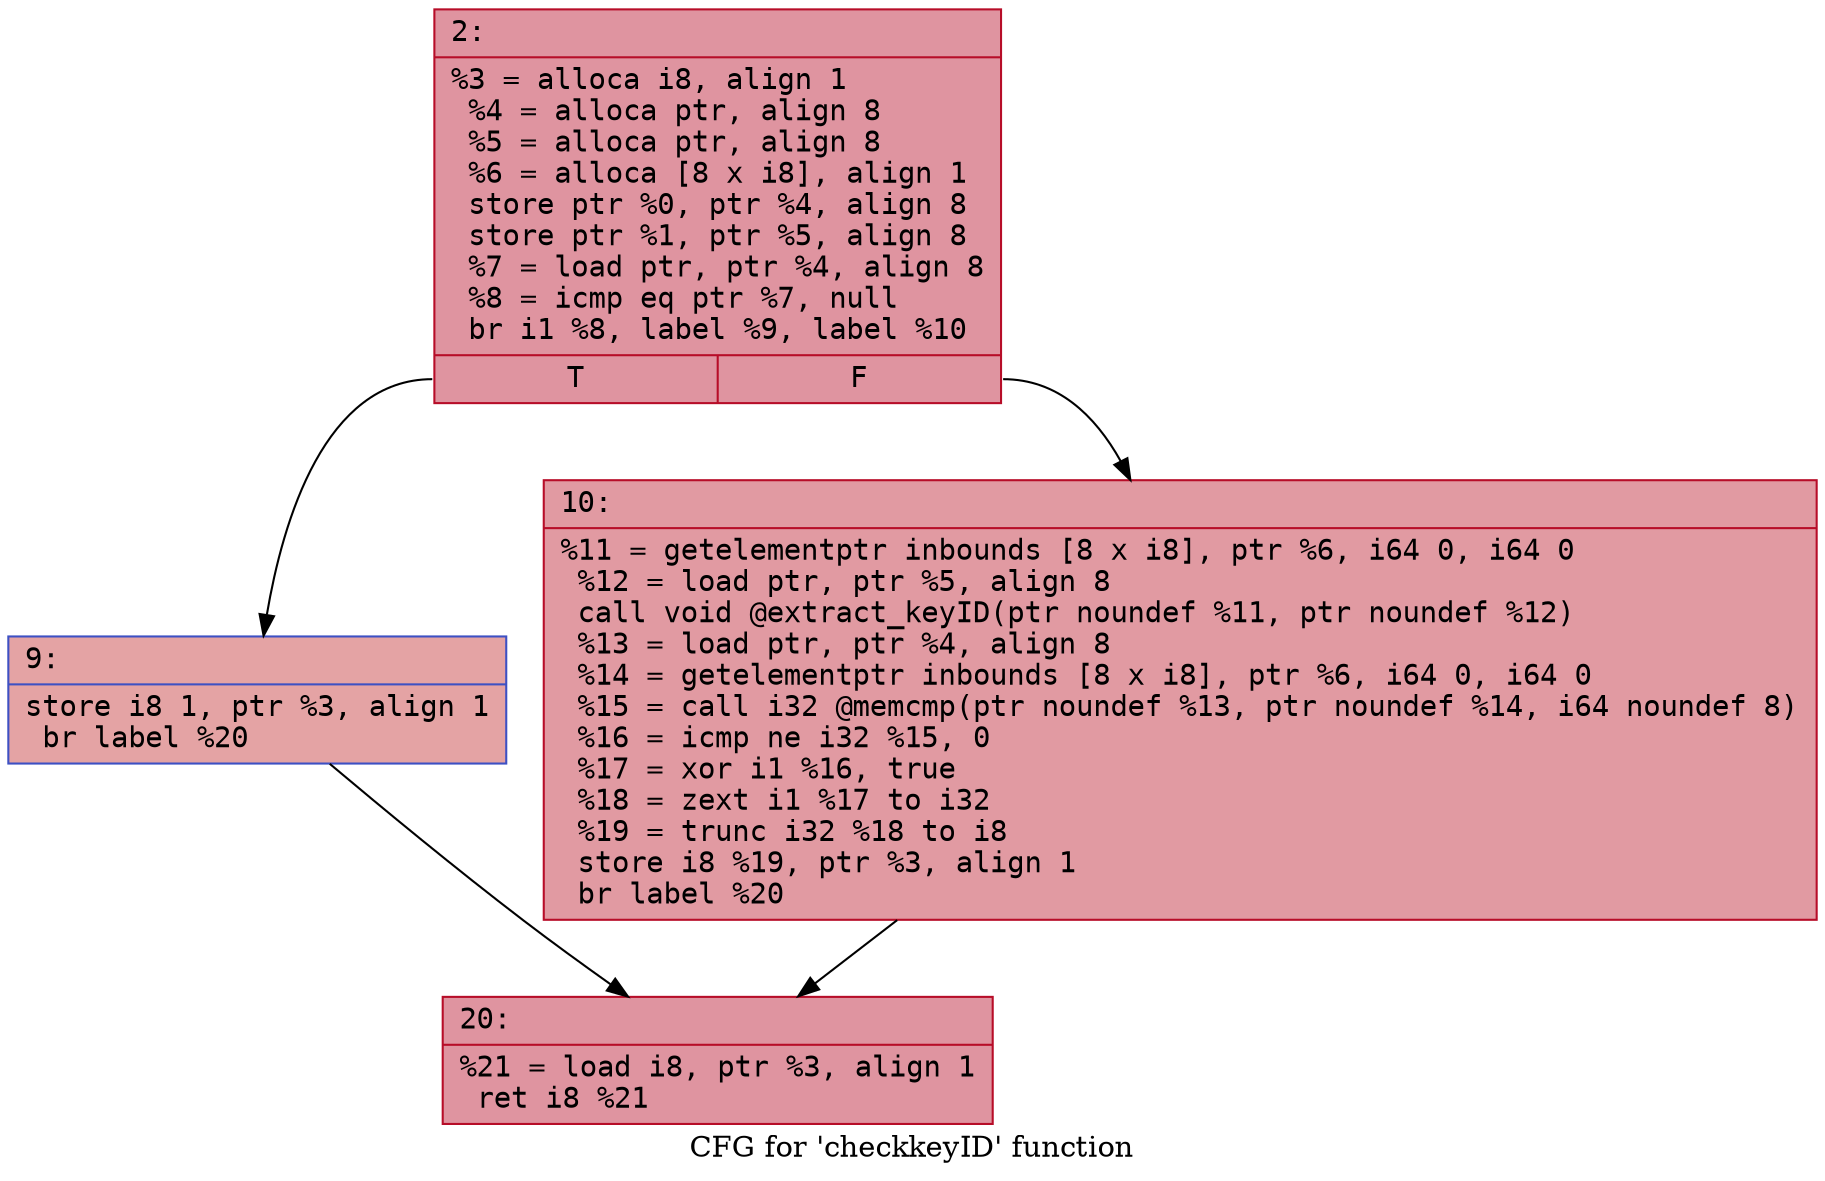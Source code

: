 digraph "CFG for 'checkkeyID' function" {
	label="CFG for 'checkkeyID' function";

	Node0x6000011f2c60 [shape=record,color="#b70d28ff", style=filled, fillcolor="#b70d2870" fontname="Courier",label="{2:\l|  %3 = alloca i8, align 1\l  %4 = alloca ptr, align 8\l  %5 = alloca ptr, align 8\l  %6 = alloca [8 x i8], align 1\l  store ptr %0, ptr %4, align 8\l  store ptr %1, ptr %5, align 8\l  %7 = load ptr, ptr %4, align 8\l  %8 = icmp eq ptr %7, null\l  br i1 %8, label %9, label %10\l|{<s0>T|<s1>F}}"];
	Node0x6000011f2c60:s0 -> Node0x6000011f2cb0[tooltip="2 -> 9\nProbability 37.50%" ];
	Node0x6000011f2c60:s1 -> Node0x6000011f2d00[tooltip="2 -> 10\nProbability 62.50%" ];
	Node0x6000011f2cb0 [shape=record,color="#3d50c3ff", style=filled, fillcolor="#c32e3170" fontname="Courier",label="{9:\l|  store i8 1, ptr %3, align 1\l  br label %20\l}"];
	Node0x6000011f2cb0 -> Node0x6000011f2d50[tooltip="9 -> 20\nProbability 100.00%" ];
	Node0x6000011f2d00 [shape=record,color="#b70d28ff", style=filled, fillcolor="#bb1b2c70" fontname="Courier",label="{10:\l|  %11 = getelementptr inbounds [8 x i8], ptr %6, i64 0, i64 0\l  %12 = load ptr, ptr %5, align 8\l  call void @extract_keyID(ptr noundef %11, ptr noundef %12)\l  %13 = load ptr, ptr %4, align 8\l  %14 = getelementptr inbounds [8 x i8], ptr %6, i64 0, i64 0\l  %15 = call i32 @memcmp(ptr noundef %13, ptr noundef %14, i64 noundef 8)\l  %16 = icmp ne i32 %15, 0\l  %17 = xor i1 %16, true\l  %18 = zext i1 %17 to i32\l  %19 = trunc i32 %18 to i8\l  store i8 %19, ptr %3, align 1\l  br label %20\l}"];
	Node0x6000011f2d00 -> Node0x6000011f2d50[tooltip="10 -> 20\nProbability 100.00%" ];
	Node0x6000011f2d50 [shape=record,color="#b70d28ff", style=filled, fillcolor="#b70d2870" fontname="Courier",label="{20:\l|  %21 = load i8, ptr %3, align 1\l  ret i8 %21\l}"];
}
